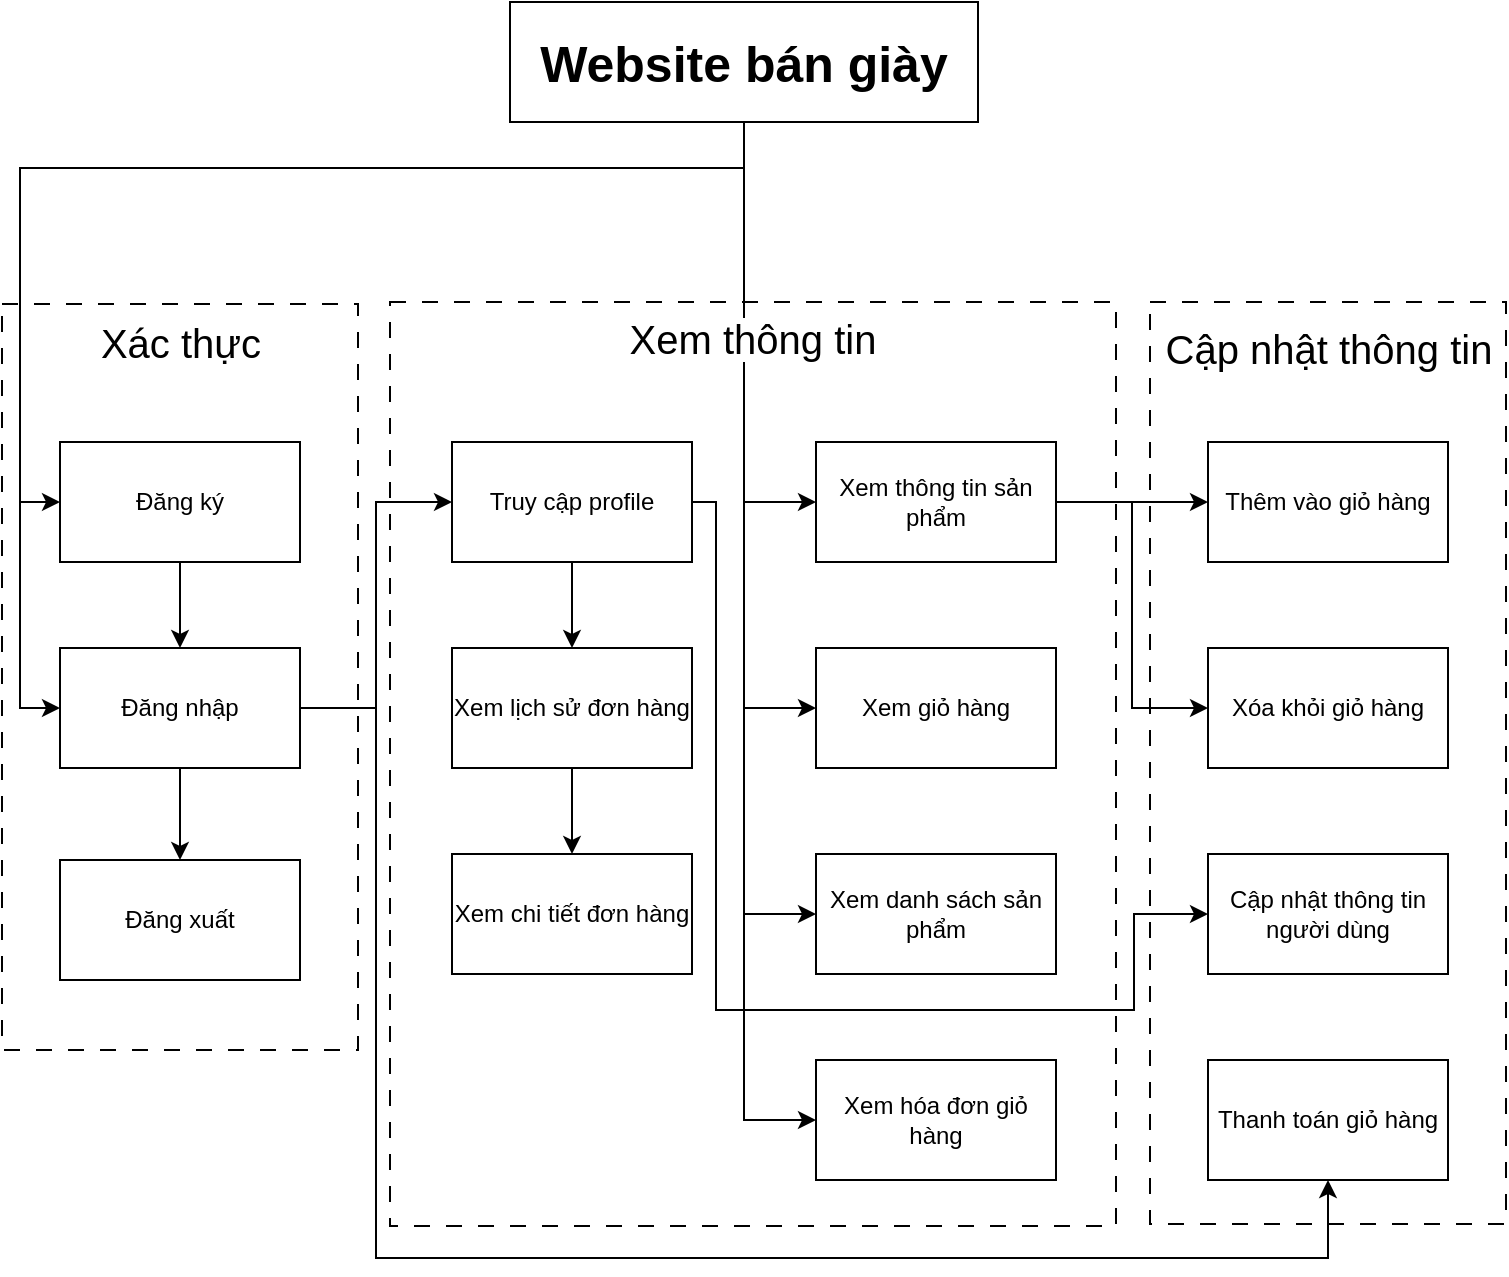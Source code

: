 <mxfile version="25.0.3">
  <diagram name="Page-1" id="ATqdmzWeELwhIMq4261D">
    <mxGraphModel dx="1408" dy="644" grid="0" gridSize="10" guides="1" tooltips="1" connect="1" arrows="1" fold="1" page="0" pageScale="1" pageWidth="850" pageHeight="1100" math="0" shadow="0">
      <root>
        <mxCell id="0" />
        <mxCell id="1" parent="0" />
        <mxCell id="9FZc6gnEWJcnSI5CrjKz-33" value="" style="rounded=0;whiteSpace=wrap;html=1;dashed=1;dashPattern=8 8;" vertex="1" parent="1">
          <mxGeometry x="554" y="151" width="178" height="461" as="geometry" />
        </mxCell>
        <mxCell id="9FZc6gnEWJcnSI5CrjKz-22" value="" style="rounded=0;whiteSpace=wrap;html=1;dashed=1;dashPattern=8 8;" vertex="1" parent="1">
          <mxGeometry x="174" y="151" width="363" height="462" as="geometry" />
        </mxCell>
        <mxCell id="9FZc6gnEWJcnSI5CrjKz-14" value="X" style="rounded=0;whiteSpace=wrap;html=1;dashed=1;dashPattern=8 8;" vertex="1" parent="1">
          <mxGeometry x="-20" y="152" width="178" height="373" as="geometry" />
        </mxCell>
        <mxCell id="9FZc6gnEWJcnSI5CrjKz-24" style="edgeStyle=orthogonalEdgeStyle;rounded=0;orthogonalLoop=1;jettySize=auto;html=1;entryX=0;entryY=0.5;entryDx=0;entryDy=0;" edge="1" parent="1" source="9FZc6gnEWJcnSI5CrjKz-1" target="9FZc6gnEWJcnSI5CrjKz-4">
          <mxGeometry relative="1" as="geometry">
            <mxPoint x="351" y="107" as="targetPoint" />
          </mxGeometry>
        </mxCell>
        <mxCell id="9FZc6gnEWJcnSI5CrjKz-42" style="edgeStyle=orthogonalEdgeStyle;rounded=0;orthogonalLoop=1;jettySize=auto;html=1;entryX=0;entryY=0.5;entryDx=0;entryDy=0;" edge="1" parent="1" source="9FZc6gnEWJcnSI5CrjKz-1" target="9FZc6gnEWJcnSI5CrjKz-3">
          <mxGeometry relative="1" as="geometry">
            <Array as="points">
              <mxPoint x="351" y="84" />
              <mxPoint x="-11" y="84" />
              <mxPoint x="-11" y="251" />
            </Array>
          </mxGeometry>
        </mxCell>
        <mxCell id="9FZc6gnEWJcnSI5CrjKz-43" style="edgeStyle=orthogonalEdgeStyle;rounded=0;orthogonalLoop=1;jettySize=auto;html=1;entryX=0;entryY=0.5;entryDx=0;entryDy=0;" edge="1" parent="1" source="9FZc6gnEWJcnSI5CrjKz-1" target="9FZc6gnEWJcnSI5CrjKz-2">
          <mxGeometry relative="1" as="geometry">
            <Array as="points">
              <mxPoint x="351" y="84" />
              <mxPoint x="-11" y="84" />
              <mxPoint x="-11" y="354" />
            </Array>
          </mxGeometry>
        </mxCell>
        <mxCell id="9FZc6gnEWJcnSI5CrjKz-49" style="edgeStyle=orthogonalEdgeStyle;rounded=0;orthogonalLoop=1;jettySize=auto;html=1;entryX=0;entryY=0.5;entryDx=0;entryDy=0;" edge="1" parent="1" source="9FZc6gnEWJcnSI5CrjKz-1" target="9FZc6gnEWJcnSI5CrjKz-13">
          <mxGeometry relative="1" as="geometry" />
        </mxCell>
        <mxCell id="9FZc6gnEWJcnSI5CrjKz-50" style="edgeStyle=orthogonalEdgeStyle;rounded=0;orthogonalLoop=1;jettySize=auto;html=1;entryX=0;entryY=0.5;entryDx=0;entryDy=0;" edge="1" parent="1" source="9FZc6gnEWJcnSI5CrjKz-1" target="9FZc6gnEWJcnSI5CrjKz-9">
          <mxGeometry relative="1" as="geometry" />
        </mxCell>
        <mxCell id="9FZc6gnEWJcnSI5CrjKz-62" style="edgeStyle=orthogonalEdgeStyle;rounded=0;orthogonalLoop=1;jettySize=auto;html=1;entryX=0;entryY=0.5;entryDx=0;entryDy=0;" edge="1" parent="1" source="9FZc6gnEWJcnSI5CrjKz-1" target="9FZc6gnEWJcnSI5CrjKz-61">
          <mxGeometry relative="1" as="geometry" />
        </mxCell>
        <mxCell id="9FZc6gnEWJcnSI5CrjKz-1" value="&lt;b&gt;&lt;font style=&quot;font-size: 25px;&quot;&gt;Website bán giày&lt;/font&gt;&lt;/b&gt;" style="rounded=0;whiteSpace=wrap;html=1;" vertex="1" parent="1">
          <mxGeometry x="234" y="1" width="234" height="60" as="geometry" />
        </mxCell>
        <mxCell id="9FZc6gnEWJcnSI5CrjKz-21" style="edgeStyle=orthogonalEdgeStyle;rounded=0;orthogonalLoop=1;jettySize=auto;html=1;" edge="1" parent="1" source="9FZc6gnEWJcnSI5CrjKz-2" target="9FZc6gnEWJcnSI5CrjKz-12">
          <mxGeometry relative="1" as="geometry" />
        </mxCell>
        <mxCell id="9FZc6gnEWJcnSI5CrjKz-26" style="edgeStyle=orthogonalEdgeStyle;rounded=0;orthogonalLoop=1;jettySize=auto;html=1;entryX=0;entryY=0.5;entryDx=0;entryDy=0;" edge="1" parent="1" source="9FZc6gnEWJcnSI5CrjKz-2" target="9FZc6gnEWJcnSI5CrjKz-6">
          <mxGeometry relative="1" as="geometry" />
        </mxCell>
        <mxCell id="9FZc6gnEWJcnSI5CrjKz-66" style="edgeStyle=orthogonalEdgeStyle;rounded=0;orthogonalLoop=1;jettySize=auto;html=1;entryX=0.5;entryY=1;entryDx=0;entryDy=0;" edge="1" parent="1" source="9FZc6gnEWJcnSI5CrjKz-2" target="9FZc6gnEWJcnSI5CrjKz-8">
          <mxGeometry relative="1" as="geometry">
            <Array as="points">
              <mxPoint x="167" y="354" />
              <mxPoint x="167" y="629" />
              <mxPoint x="643" y="629" />
            </Array>
          </mxGeometry>
        </mxCell>
        <mxCell id="9FZc6gnEWJcnSI5CrjKz-2" value="Đăng nhập" style="rounded=0;whiteSpace=wrap;html=1;" vertex="1" parent="1">
          <mxGeometry x="9" y="324" width="120" height="60" as="geometry" />
        </mxCell>
        <mxCell id="9FZc6gnEWJcnSI5CrjKz-20" style="edgeStyle=orthogonalEdgeStyle;rounded=0;orthogonalLoop=1;jettySize=auto;html=1;" edge="1" parent="1" source="9FZc6gnEWJcnSI5CrjKz-3" target="9FZc6gnEWJcnSI5CrjKz-2">
          <mxGeometry relative="1" as="geometry" />
        </mxCell>
        <mxCell id="9FZc6gnEWJcnSI5CrjKz-3" value="Đăng ký" style="rounded=0;whiteSpace=wrap;html=1;" vertex="1" parent="1">
          <mxGeometry x="9" y="221" width="120" height="60" as="geometry" />
        </mxCell>
        <mxCell id="9FZc6gnEWJcnSI5CrjKz-53" style="edgeStyle=orthogonalEdgeStyle;rounded=0;orthogonalLoop=1;jettySize=auto;html=1;entryX=0;entryY=0.5;entryDx=0;entryDy=0;" edge="1" parent="1" source="9FZc6gnEWJcnSI5CrjKz-4" target="9FZc6gnEWJcnSI5CrjKz-5">
          <mxGeometry relative="1" as="geometry" />
        </mxCell>
        <mxCell id="9FZc6gnEWJcnSI5CrjKz-65" style="edgeStyle=orthogonalEdgeStyle;rounded=0;orthogonalLoop=1;jettySize=auto;html=1;entryX=0;entryY=0.5;entryDx=0;entryDy=0;" edge="1" parent="1" source="9FZc6gnEWJcnSI5CrjKz-4" target="9FZc6gnEWJcnSI5CrjKz-63">
          <mxGeometry relative="1" as="geometry" />
        </mxCell>
        <mxCell id="9FZc6gnEWJcnSI5CrjKz-4" value="Xem thông tin sản phẩm" style="rounded=0;whiteSpace=wrap;html=1;" vertex="1" parent="1">
          <mxGeometry x="387" y="221" width="120" height="60" as="geometry" />
        </mxCell>
        <mxCell id="9FZc6gnEWJcnSI5CrjKz-5" value="Thêm vào giỏ hàng" style="rounded=0;whiteSpace=wrap;html=1;" vertex="1" parent="1">
          <mxGeometry x="583" y="221" width="120" height="60" as="geometry" />
        </mxCell>
        <mxCell id="9FZc6gnEWJcnSI5CrjKz-28" style="edgeStyle=orthogonalEdgeStyle;rounded=0;orthogonalLoop=1;jettySize=auto;html=1;entryX=0.5;entryY=0;entryDx=0;entryDy=0;" edge="1" parent="1" source="9FZc6gnEWJcnSI5CrjKz-6" target="9FZc6gnEWJcnSI5CrjKz-10">
          <mxGeometry relative="1" as="geometry" />
        </mxCell>
        <mxCell id="9FZc6gnEWJcnSI5CrjKz-67" style="edgeStyle=orthogonalEdgeStyle;rounded=0;orthogonalLoop=1;jettySize=auto;html=1;entryX=0;entryY=0.5;entryDx=0;entryDy=0;" edge="1" parent="1" source="9FZc6gnEWJcnSI5CrjKz-6" target="9FZc6gnEWJcnSI5CrjKz-7">
          <mxGeometry relative="1" as="geometry">
            <Array as="points">
              <mxPoint x="337" y="251" />
              <mxPoint x="337" y="505" />
              <mxPoint x="546" y="505" />
              <mxPoint x="546" y="457" />
            </Array>
          </mxGeometry>
        </mxCell>
        <mxCell id="9FZc6gnEWJcnSI5CrjKz-6" value="Truy cập profile" style="rounded=0;whiteSpace=wrap;html=1;" vertex="1" parent="1">
          <mxGeometry x="205" y="221" width="120" height="60" as="geometry" />
        </mxCell>
        <mxCell id="9FZc6gnEWJcnSI5CrjKz-7" value="Cập nhật thông tin người dùng" style="rounded=0;whiteSpace=wrap;html=1;" vertex="1" parent="1">
          <mxGeometry x="583" y="427" width="120" height="60" as="geometry" />
        </mxCell>
        <mxCell id="9FZc6gnEWJcnSI5CrjKz-8" value="Thanh toán giỏ hàng" style="rounded=0;whiteSpace=wrap;html=1;" vertex="1" parent="1">
          <mxGeometry x="583" y="530" width="120" height="60" as="geometry" />
        </mxCell>
        <mxCell id="9FZc6gnEWJcnSI5CrjKz-9" value="Xem danh sách sản phẩm" style="rounded=0;whiteSpace=wrap;html=1;" vertex="1" parent="1">
          <mxGeometry x="387" y="427" width="120" height="60" as="geometry" />
        </mxCell>
        <mxCell id="9FZc6gnEWJcnSI5CrjKz-48" style="edgeStyle=orthogonalEdgeStyle;rounded=0;orthogonalLoop=1;jettySize=auto;html=1;" edge="1" parent="1" source="9FZc6gnEWJcnSI5CrjKz-10" target="9FZc6gnEWJcnSI5CrjKz-11">
          <mxGeometry relative="1" as="geometry" />
        </mxCell>
        <mxCell id="9FZc6gnEWJcnSI5CrjKz-10" value="Xem lịch sử đơn hàng" style="rounded=0;whiteSpace=wrap;html=1;" vertex="1" parent="1">
          <mxGeometry x="205" y="324" width="120" height="60" as="geometry" />
        </mxCell>
        <mxCell id="9FZc6gnEWJcnSI5CrjKz-11" value="Xem chi tiết đơn hàng" style="rounded=0;whiteSpace=wrap;html=1;" vertex="1" parent="1">
          <mxGeometry x="205" y="427" width="120" height="60" as="geometry" />
        </mxCell>
        <mxCell id="9FZc6gnEWJcnSI5CrjKz-12" value="Đăng xuất" style="rounded=0;whiteSpace=wrap;html=1;" vertex="1" parent="1">
          <mxGeometry x="9" y="430" width="120" height="60" as="geometry" />
        </mxCell>
        <mxCell id="9FZc6gnEWJcnSI5CrjKz-13" value="Xem giỏ hàng" style="rounded=0;whiteSpace=wrap;html=1;" vertex="1" parent="1">
          <mxGeometry x="387" y="324" width="120" height="60" as="geometry" />
        </mxCell>
        <mxCell id="9FZc6gnEWJcnSI5CrjKz-39" value="&lt;font style=&quot;font-size: 20px;&quot;&gt;Xác thực&lt;/font&gt;" style="text;html=1;align=center;verticalAlign=middle;resizable=0;points=[];autosize=1;strokeColor=none;fillColor=none;" vertex="1" parent="1">
          <mxGeometry x="20" y="153" width="98" height="36" as="geometry" />
        </mxCell>
        <mxCell id="9FZc6gnEWJcnSI5CrjKz-45" value="&lt;span style=&quot;color: rgb(0, 0, 0); font-family: Helvetica; font-size: 20px; font-style: normal; font-variant-ligatures: normal; font-variant-caps: normal; font-weight: 400; letter-spacing: normal; orphans: 2; text-indent: 0px; text-transform: none; widows: 2; word-spacing: 0px; -webkit-text-stroke-width: 0px; white-space: normal; background-color: rgb(255, 255, 255); text-decoration-thickness: initial; text-decoration-style: initial; text-decoration-color: initial; float: none; display: inline !important;&quot;&gt;Xem thông tin&lt;/span&gt;" style="text;whiteSpace=wrap;html=1;align=center;" vertex="1" parent="1">
          <mxGeometry x="280.0" y="151.0" width="151" height="46" as="geometry" />
        </mxCell>
        <mxCell id="9FZc6gnEWJcnSI5CrjKz-47" value="&lt;span style=&quot;color: rgb(0, 0, 0); font-family: Helvetica; font-size: 20px; font-style: normal; font-variant-ligatures: normal; font-variant-caps: normal; font-weight: 400; letter-spacing: normal; orphans: 2; text-indent: 0px; text-transform: none; widows: 2; word-spacing: 0px; -webkit-text-stroke-width: 0px; white-space: normal; background-color: rgb(255, 255, 255); text-decoration-thickness: initial; text-decoration-style: initial; text-decoration-color: initial; float: none; display: inline !important;&quot;&gt;Cập nhật thông tin&lt;/span&gt;" style="text;whiteSpace=wrap;html=1;align=center;" vertex="1" parent="1">
          <mxGeometry x="557.75" y="155.5" width="170.5" height="31" as="geometry" />
        </mxCell>
        <mxCell id="9FZc6gnEWJcnSI5CrjKz-61" value="Xem hóa đơn giỏ hàng" style="rounded=0;whiteSpace=wrap;html=1;" vertex="1" parent="1">
          <mxGeometry x="387" y="530" width="120" height="60" as="geometry" />
        </mxCell>
        <mxCell id="9FZc6gnEWJcnSI5CrjKz-63" value="Xóa khỏi giỏ hàng" style="rounded=0;whiteSpace=wrap;html=1;" vertex="1" parent="1">
          <mxGeometry x="583" y="324" width="120" height="60" as="geometry" />
        </mxCell>
      </root>
    </mxGraphModel>
  </diagram>
</mxfile>
